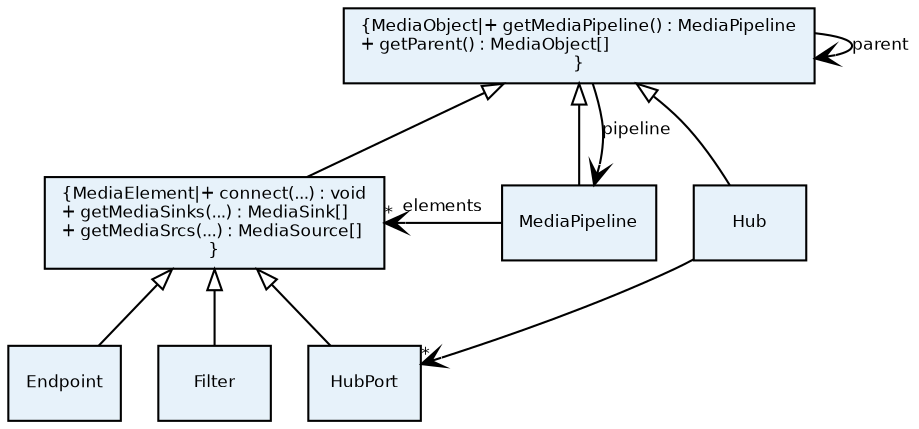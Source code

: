digraph mediaobjects {
  bgcolor = "transparent";
  fontname = "Bitstream Vera Sans";
  fontsize = 8;
  size = "12,8";

  node [
    fillcolor = "#E7F2FA";
    fontname = "Bitstream Vera Sans";
    fontsize = 8;
    shape = "rect";
    style = "filled";
  ]

  edge [
    arrowtail = "empty";
    dir = "back";
    fontname = "Bitstream Vera Sans";
    fontsize = 8;
  ]

  "MediaObject" [
    label = "{MediaObject|"
      + "+ getMediaPipeline() : MediaPipeline\l"
      + "+ getParent() : MediaObject[]\l}";
    labelurl = "MediaObject";
  ]

  "MediaElement" [
    label = "{MediaElement|"
      + "+ connect(...) : void\l"
      + "+ getMediaSinks(...) : MediaSink[]\l"
      + "+ getMediaSrcs(...) : MediaSource[]\l}";
    urllabel = "MediaElement";
  ]

  "MediaObject" -> "MediaPipeline";
  "MediaObject" -> "MediaElement";
  "MediaObject" -> "Hub";

  "MediaObject" -> "MediaObject" [label = "parent", constraint = false, dir = normal, arrowhead = "vee"];

  "MediaObject" -> "MediaPipeline" [label = "pipeline", constraint = false, dir = normal, arrowhead = "vee"];

  "MediaPipeline" -> "MediaElement" [headlabel = "*" label = "elements", constraint = false, dir = normal, arrowhead = "vee"];

  "MediaElement" -> "Endpoint";
  "MediaElement" -> "Filter";
  "MediaElement" -> "HubPort";

  "Hub" -> "HubPort" [headlabel = "*", constraint = false, dir = normal, arrowhead = "vee"];
}
